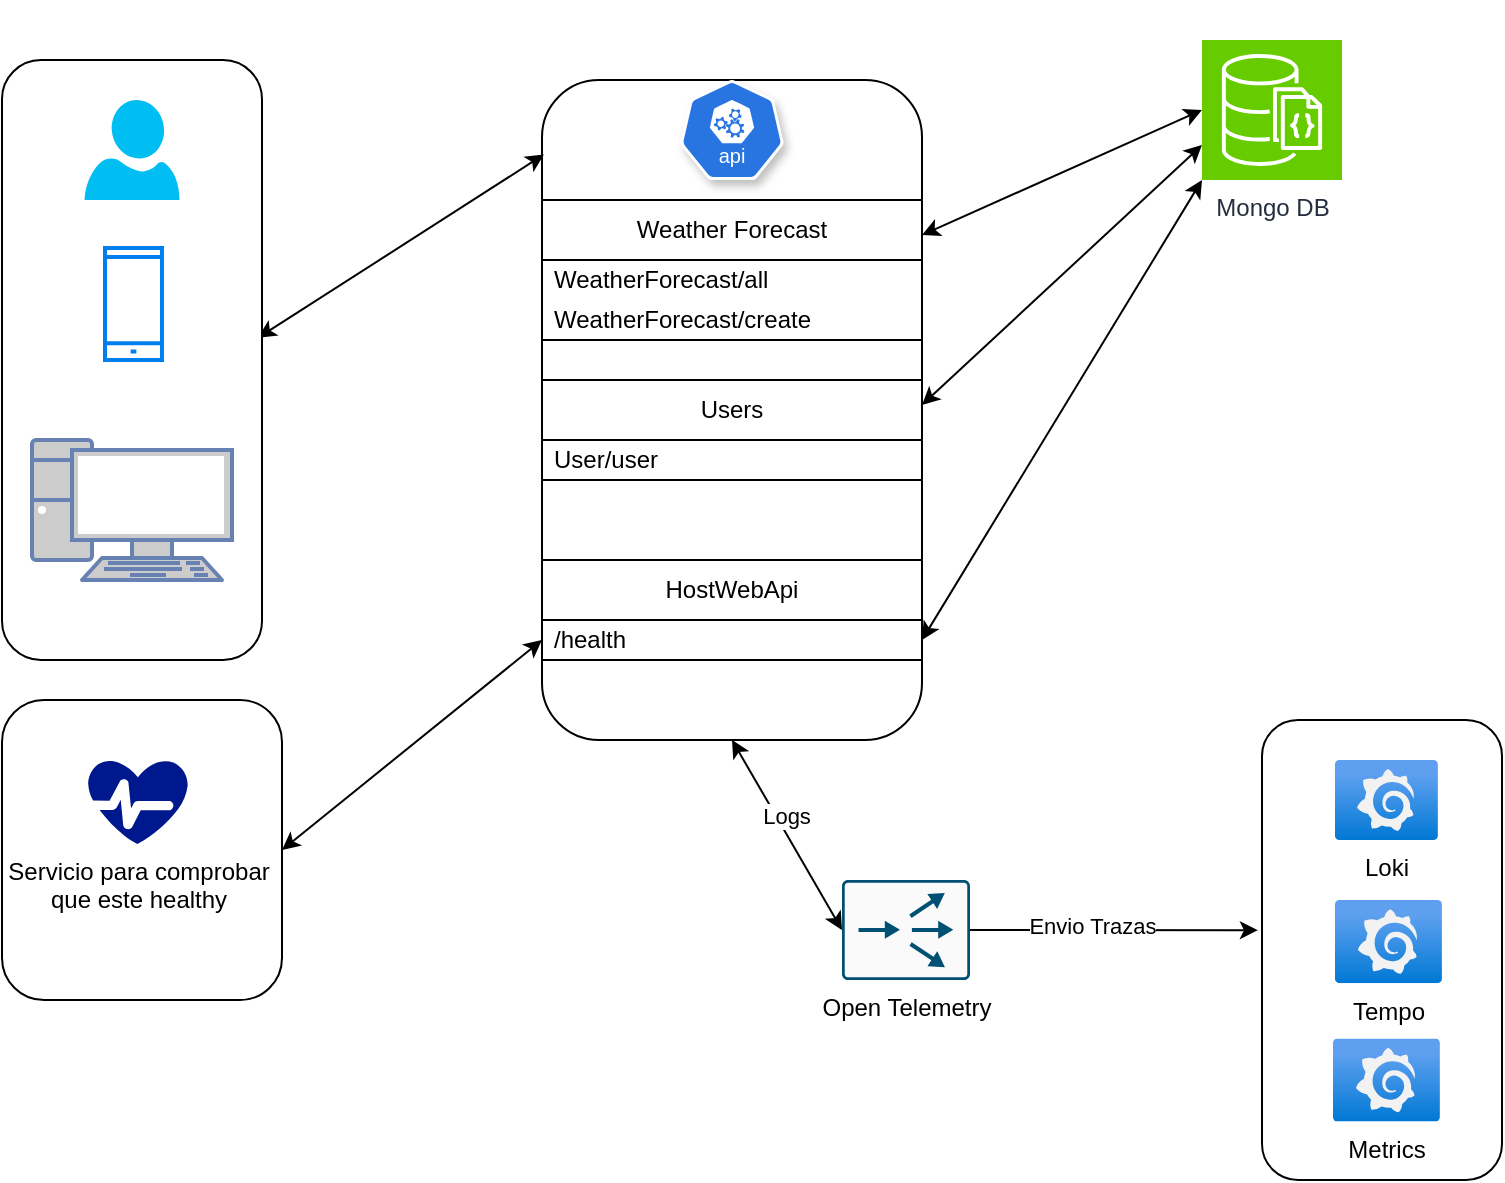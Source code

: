 <mxfile version="24.7.6">
  <diagram name="Página-1" id="ASL7EYoQqgXapV5xWy3M">
    <mxGraphModel dx="1434" dy="752" grid="1" gridSize="10" guides="1" tooltips="1" connect="1" arrows="1" fold="1" page="1" pageScale="1" pageWidth="827" pageHeight="1169" math="0" shadow="0">
      <root>
        <mxCell id="0" />
        <mxCell id="1" parent="0" />
        <mxCell id="1Br-K4Cn2IBCW6UkXx3d-31" value="" style="group" vertex="1" connectable="0" parent="1">
          <mxGeometry x="200" y="170" width="260" height="504.5" as="geometry" />
        </mxCell>
        <mxCell id="1Br-K4Cn2IBCW6UkXx3d-30" value="" style="group" vertex="1" connectable="0" parent="1Br-K4Cn2IBCW6UkXx3d-31">
          <mxGeometry x="70" y="40" width="190" height="464.5" as="geometry" />
        </mxCell>
        <mxCell id="1Br-K4Cn2IBCW6UkXx3d-14" value="" style="rounded=1;whiteSpace=wrap;html=1;" vertex="1" parent="1Br-K4Cn2IBCW6UkXx3d-30">
          <mxGeometry width="190" height="330" as="geometry" />
        </mxCell>
        <mxCell id="1Br-K4Cn2IBCW6UkXx3d-4" value="" style="aspect=fixed;sketch=0;html=1;dashed=0;whitespace=wrap;verticalLabelPosition=bottom;verticalAlign=top;fillColor=#2875E2;strokeColor=#ffffff;points=[[0.005,0.63,0],[0.1,0.2,0],[0.9,0.2,0],[0.5,0,0],[0.995,0.63,0],[0.72,0.99,0],[0.5,1,0],[0.28,0.99,0]];shape=mxgraph.kubernetes.icon2;kubernetesLabel=1;prIcon=api;movable=1;resizable=1;rotatable=1;deletable=1;editable=1;locked=0;connectable=1;shadow=1;" vertex="1" parent="1Br-K4Cn2IBCW6UkXx3d-30">
          <mxGeometry x="68.96" width="52.08" height="50" as="geometry" />
        </mxCell>
        <mxCell id="1Br-K4Cn2IBCW6UkXx3d-25" value="Weather Forecast" style="swimlane;fontStyle=0;childLayout=stackLayout;horizontal=1;startSize=30;horizontalStack=0;resizeParent=1;resizeParentMax=0;resizeLast=0;collapsible=1;marginBottom=0;whiteSpace=wrap;html=1;" vertex="1" parent="1Br-K4Cn2IBCW6UkXx3d-30">
          <mxGeometry y="60" width="190" height="70" as="geometry" />
        </mxCell>
        <mxCell id="1Br-K4Cn2IBCW6UkXx3d-26" value="WeatherForecast/all" style="text;strokeColor=none;fillColor=none;align=left;verticalAlign=middle;spacingLeft=4;spacingRight=4;overflow=hidden;points=[[0,0.5],[1,0.5]];portConstraint=eastwest;rotatable=0;whiteSpace=wrap;html=1;" vertex="1" parent="1Br-K4Cn2IBCW6UkXx3d-25">
          <mxGeometry y="30" width="190" height="20" as="geometry" />
        </mxCell>
        <mxCell id="1Br-K4Cn2IBCW6UkXx3d-27" value="WeatherForecast/create" style="text;strokeColor=none;fillColor=none;align=left;verticalAlign=middle;spacingLeft=4;spacingRight=4;overflow=hidden;points=[[0,0.5],[1,0.5]];portConstraint=eastwest;rotatable=0;whiteSpace=wrap;html=1;" vertex="1" parent="1Br-K4Cn2IBCW6UkXx3d-25">
          <mxGeometry y="50" width="190" height="20" as="geometry" />
        </mxCell>
        <mxCell id="1Br-K4Cn2IBCW6UkXx3d-32" value="Users" style="swimlane;fontStyle=0;childLayout=stackLayout;horizontal=1;startSize=30;horizontalStack=0;resizeParent=1;resizeParentMax=0;resizeLast=0;collapsible=1;marginBottom=0;whiteSpace=wrap;html=1;" vertex="1" parent="1Br-K4Cn2IBCW6UkXx3d-30">
          <mxGeometry y="150" width="190" height="50" as="geometry" />
        </mxCell>
        <mxCell id="1Br-K4Cn2IBCW6UkXx3d-33" value="User/user" style="text;strokeColor=none;fillColor=none;align=left;verticalAlign=middle;spacingLeft=4;spacingRight=4;overflow=hidden;points=[[0,0.5],[1,0.5]];portConstraint=eastwest;rotatable=0;whiteSpace=wrap;html=1;" vertex="1" parent="1Br-K4Cn2IBCW6UkXx3d-32">
          <mxGeometry y="30" width="190" height="20" as="geometry" />
        </mxCell>
        <mxCell id="1Br-K4Cn2IBCW6UkXx3d-37" value="HostWebApi" style="swimlane;fontStyle=0;childLayout=stackLayout;horizontal=1;startSize=30;horizontalStack=0;resizeParent=1;resizeParentMax=0;resizeLast=0;collapsible=1;marginBottom=0;whiteSpace=wrap;html=1;" vertex="1" parent="1Br-K4Cn2IBCW6UkXx3d-30">
          <mxGeometry y="240" width="190" height="50" as="geometry">
            <mxRectangle y="240" width="110" height="30" as="alternateBounds" />
          </mxGeometry>
        </mxCell>
        <mxCell id="1Br-K4Cn2IBCW6UkXx3d-38" value="/health" style="text;strokeColor=none;fillColor=none;align=left;verticalAlign=middle;spacingLeft=4;spacingRight=4;overflow=hidden;points=[[0,0.5],[1,0.5]];portConstraint=eastwest;rotatable=0;whiteSpace=wrap;html=1;" vertex="1" parent="1Br-K4Cn2IBCW6UkXx3d-37">
          <mxGeometry y="30" width="190" height="20" as="geometry" />
        </mxCell>
        <mxCell id="1Br-K4Cn2IBCW6UkXx3d-41" value="" style="endArrow=classic;startArrow=classic;html=1;rounded=0;elbow=vertical;entryX=0.005;entryY=0.113;entryDx=0;entryDy=0;entryPerimeter=0;exitX=0.463;exitY=0.015;exitDx=0;exitDy=0;exitPerimeter=0;" edge="1" parent="1" source="1Br-K4Cn2IBCW6UkXx3d-8" target="1Br-K4Cn2IBCW6UkXx3d-14">
          <mxGeometry width="50" height="50" relative="1" as="geometry">
            <mxPoint x="390" y="410" as="sourcePoint" />
            <mxPoint x="440" y="360" as="targetPoint" />
          </mxGeometry>
        </mxCell>
        <mxCell id="1Br-K4Cn2IBCW6UkXx3d-42" value="" style="group" vertex="1" connectable="0" parent="1">
          <mxGeometry y="200" width="130" height="300" as="geometry" />
        </mxCell>
        <mxCell id="1Br-K4Cn2IBCW6UkXx3d-8" value="" style="rounded=1;whiteSpace=wrap;html=1;direction=south;" vertex="1" parent="1Br-K4Cn2IBCW6UkXx3d-42">
          <mxGeometry width="130" height="300" as="geometry" />
        </mxCell>
        <mxCell id="1Br-K4Cn2IBCW6UkXx3d-9" value="" style="verticalLabelPosition=bottom;html=1;verticalAlign=top;align=center;strokeColor=none;fillColor=#00BEF2;shape=mxgraph.azure.user;" vertex="1" parent="1Br-K4Cn2IBCW6UkXx3d-42">
          <mxGeometry x="41.25" y="20" width="47.5" height="50" as="geometry" />
        </mxCell>
        <mxCell id="1Br-K4Cn2IBCW6UkXx3d-11" value="" style="html=1;verticalLabelPosition=bottom;align=center;labelBackgroundColor=#ffffff;verticalAlign=top;strokeWidth=2;strokeColor=#0080F0;shadow=0;dashed=0;shape=mxgraph.ios7.icons.smartphone;" vertex="1" parent="1Br-K4Cn2IBCW6UkXx3d-42">
          <mxGeometry x="51.5" y="94" width="28.5" height="56" as="geometry" />
        </mxCell>
        <mxCell id="1Br-K4Cn2IBCW6UkXx3d-12" value="" style="fontColor=#0066CC;verticalAlign=top;verticalLabelPosition=bottom;labelPosition=center;align=center;html=1;outlineConnect=0;fillColor=#CCCCCC;strokeColor=#6881B3;gradientColor=none;gradientDirection=north;strokeWidth=2;shape=mxgraph.networks.pc;" vertex="1" parent="1Br-K4Cn2IBCW6UkXx3d-42">
          <mxGeometry x="15" y="190" width="100" height="70" as="geometry" />
        </mxCell>
        <mxCell id="1Br-K4Cn2IBCW6UkXx3d-45" value="" style="group" vertex="1" connectable="0" parent="1">
          <mxGeometry y="520" width="140" height="150" as="geometry" />
        </mxCell>
        <mxCell id="1Br-K4Cn2IBCW6UkXx3d-43" value="" style="rounded=1;whiteSpace=wrap;html=1;direction=south;" vertex="1" parent="1Br-K4Cn2IBCW6UkXx3d-45">
          <mxGeometry width="140" height="150" as="geometry" />
        </mxCell>
        <mxCell id="1Br-K4Cn2IBCW6UkXx3d-44" value="Servicio para comprobar&lt;div&gt;que este healthy&lt;/div&gt;" style="sketch=0;aspect=fixed;pointerEvents=1;shadow=0;dashed=0;html=1;strokeColor=none;labelPosition=center;verticalLabelPosition=bottom;verticalAlign=top;align=center;fillColor=#00188D;shape=mxgraph.azure.health_monitoring" vertex="1" parent="1Br-K4Cn2IBCW6UkXx3d-45">
          <mxGeometry x="43.077" y="30" width="50" height="42" as="geometry" />
        </mxCell>
        <mxCell id="1Br-K4Cn2IBCW6UkXx3d-48" value="" style="endArrow=classic;startArrow=classic;html=1;rounded=0;elbow=vertical;exitX=0.5;exitY=0;exitDx=0;exitDy=0;entryX=0;entryY=0.5;entryDx=0;entryDy=0;" edge="1" parent="1" source="1Br-K4Cn2IBCW6UkXx3d-43" target="1Br-K4Cn2IBCW6UkXx3d-38">
          <mxGeometry width="50" height="50" relative="1" as="geometry">
            <mxPoint x="160" y="570" as="sourcePoint" />
            <mxPoint x="210" y="520" as="targetPoint" />
          </mxGeometry>
        </mxCell>
        <mxCell id="1Br-K4Cn2IBCW6UkXx3d-49" value="Mongo DB" style="sketch=0;points=[[0,0,0],[0.25,0,0],[0.5,0,0],[0.75,0,0],[1,0,0],[0,1,0],[0.25,1,0],[0.5,1,0],[0.75,1,0],[1,1,0],[0,0.25,0],[0,0.5,0],[0,0.75,0],[1,0.25,0],[1,0.5,0],[1,0.75,0]];outlineConnect=0;fontColor=#232F3E;fillColor=#66CC00;strokeColor=#ffffff;dashed=0;verticalLabelPosition=bottom;verticalAlign=top;align=center;html=1;fontSize=12;fontStyle=0;aspect=fixed;shape=mxgraph.aws4.resourceIcon;resIcon=mxgraph.aws4.documentdb_with_mongodb_compatibility;" vertex="1" parent="1">
          <mxGeometry x="600" y="190" width="70" height="70" as="geometry" />
        </mxCell>
        <mxCell id="1Br-K4Cn2IBCW6UkXx3d-50" value="" style="endArrow=classic;startArrow=classic;html=1;rounded=0;elbow=vertical;entryX=0;entryY=0.5;entryDx=0;entryDy=0;entryPerimeter=0;exitX=1;exitY=0.25;exitDx=0;exitDy=0;" edge="1" parent="1" source="1Br-K4Cn2IBCW6UkXx3d-25" target="1Br-K4Cn2IBCW6UkXx3d-49">
          <mxGeometry width="50" height="50" relative="1" as="geometry">
            <mxPoint x="450" y="312" as="sourcePoint" />
            <mxPoint x="563" y="260" as="targetPoint" />
          </mxGeometry>
        </mxCell>
        <mxCell id="1Br-K4Cn2IBCW6UkXx3d-51" value="" style="endArrow=classic;startArrow=classic;html=1;rounded=0;elbow=vertical;entryX=0;entryY=0.75;entryDx=0;entryDy=0;entryPerimeter=0;exitX=1;exitY=0.25;exitDx=0;exitDy=0;" edge="1" parent="1" source="1Br-K4Cn2IBCW6UkXx3d-32" target="1Br-K4Cn2IBCW6UkXx3d-49">
          <mxGeometry width="50" height="50" relative="1" as="geometry">
            <mxPoint x="440" y="338" as="sourcePoint" />
            <mxPoint x="610" y="255" as="targetPoint" />
          </mxGeometry>
        </mxCell>
        <mxCell id="1Br-K4Cn2IBCW6UkXx3d-52" value="" style="endArrow=classic;startArrow=classic;html=1;rounded=0;elbow=vertical;entryX=0;entryY=1;entryDx=0;entryDy=0;entryPerimeter=0;exitX=1;exitY=0.5;exitDx=0;exitDy=0;" edge="1" parent="1" source="1Br-K4Cn2IBCW6UkXx3d-38" target="1Br-K4Cn2IBCW6UkXx3d-49">
          <mxGeometry width="50" height="50" relative="1" as="geometry">
            <mxPoint x="450" y="520" as="sourcePoint" />
            <mxPoint x="600" y="448.6" as="targetPoint" />
          </mxGeometry>
        </mxCell>
        <mxCell id="1Br-K4Cn2IBCW6UkXx3d-60" value="" style="group" vertex="1" connectable="0" parent="1">
          <mxGeometry x="630" y="530" width="120" height="230" as="geometry" />
        </mxCell>
        <mxCell id="1Br-K4Cn2IBCW6UkXx3d-58" value="" style="rounded=1;whiteSpace=wrap;html=1;direction=south;" vertex="1" parent="1Br-K4Cn2IBCW6UkXx3d-60">
          <mxGeometry width="120" height="230" as="geometry" />
        </mxCell>
        <mxCell id="1Br-K4Cn2IBCW6UkXx3d-3" value="Tempo" style="image;aspect=fixed;html=1;points=[];align=center;fontSize=12;image=img/lib/azure2/other/Grafana.svg;" vertex="1" parent="1Br-K4Cn2IBCW6UkXx3d-60">
          <mxGeometry x="36.44" y="90" width="53.56" height="41.58" as="geometry" />
        </mxCell>
        <mxCell id="1Br-K4Cn2IBCW6UkXx3d-56" value="Loki" style="image;aspect=fixed;html=1;points=[];align=center;fontSize=12;image=img/lib/azure2/other/Grafana.svg;" vertex="1" parent="1Br-K4Cn2IBCW6UkXx3d-60">
          <mxGeometry x="36.44" y="20" width="51.52" height="40" as="geometry" />
        </mxCell>
        <mxCell id="1Br-K4Cn2IBCW6UkXx3d-57" value="Metrics" style="image;aspect=fixed;html=1;points=[];align=center;fontSize=12;image=img/lib/azure2/other/Grafana.svg;" vertex="1" parent="1Br-K4Cn2IBCW6UkXx3d-60">
          <mxGeometry x="35.42" y="159.21" width="53.56" height="41.58" as="geometry" />
        </mxCell>
        <mxCell id="1Br-K4Cn2IBCW6UkXx3d-61" value="" style="endArrow=classic;html=1;rounded=0;elbow=vertical;exitX=1;exitY=0.5;exitDx=0;exitDy=0;entryX=0.457;entryY=1.017;entryDx=0;entryDy=0;entryPerimeter=0;exitPerimeter=0;" edge="1" parent="1" source="1Br-K4Cn2IBCW6UkXx3d-64" target="1Br-K4Cn2IBCW6UkXx3d-58">
          <mxGeometry width="50" height="50" relative="1" as="geometry">
            <mxPoint x="640" y="550" as="sourcePoint" />
            <mxPoint x="440" y="460" as="targetPoint" />
          </mxGeometry>
        </mxCell>
        <mxCell id="1Br-K4Cn2IBCW6UkXx3d-62" value="Envio Trazas" style="edgeLabel;html=1;align=center;verticalAlign=middle;resizable=0;points=[];" vertex="1" connectable="0" parent="1Br-K4Cn2IBCW6UkXx3d-61">
          <mxGeometry x="-0.149" y="2" relative="1" as="geometry">
            <mxPoint x="-1" as="offset" />
          </mxGeometry>
        </mxCell>
        <mxCell id="1Br-K4Cn2IBCW6UkXx3d-64" value="Open Telemetry" style="sketch=0;points=[[0.015,0.015,0],[0.985,0.015,0],[0.985,0.985,0],[0.015,0.985,0],[0.25,0,0],[0.5,0,0],[0.75,0,0],[1,0.25,0],[1,0.5,0],[1,0.75,0],[0.75,1,0],[0.5,1,0],[0.25,1,0],[0,0.75,0],[0,0.5,0],[0,0.25,0]];verticalLabelPosition=bottom;html=1;verticalAlign=top;aspect=fixed;align=center;pointerEvents=1;shape=mxgraph.cisco19.rect;prIcon=content_router;fillColor=#FAFAFA;strokeColor=#005073;" vertex="1" parent="1">
          <mxGeometry x="420" y="610" width="64" height="50" as="geometry" />
        </mxCell>
        <mxCell id="1Br-K4Cn2IBCW6UkXx3d-53" value="" style="endArrow=classic;startArrow=classic;html=1;rounded=0;elbow=vertical;entryX=0;entryY=0.5;entryDx=0;entryDy=0;exitX=0.5;exitY=1;exitDx=0;exitDy=0;entryPerimeter=0;" edge="1" parent="1" source="1Br-K4Cn2IBCW6UkXx3d-14" target="1Br-K4Cn2IBCW6UkXx3d-64">
          <mxGeometry width="50" height="50" relative="1" as="geometry">
            <mxPoint x="460" y="358" as="sourcePoint" />
            <mxPoint x="510" y="550" as="targetPoint" />
          </mxGeometry>
        </mxCell>
        <mxCell id="1Br-K4Cn2IBCW6UkXx3d-54" value="Logs" style="edgeLabel;html=1;align=center;verticalAlign=middle;resizable=0;points=[];" vertex="1" connectable="0" parent="1Br-K4Cn2IBCW6UkXx3d-53">
          <mxGeometry x="-0.153" y="4" relative="1" as="geometry">
            <mxPoint as="offset" />
          </mxGeometry>
        </mxCell>
      </root>
    </mxGraphModel>
  </diagram>
</mxfile>
